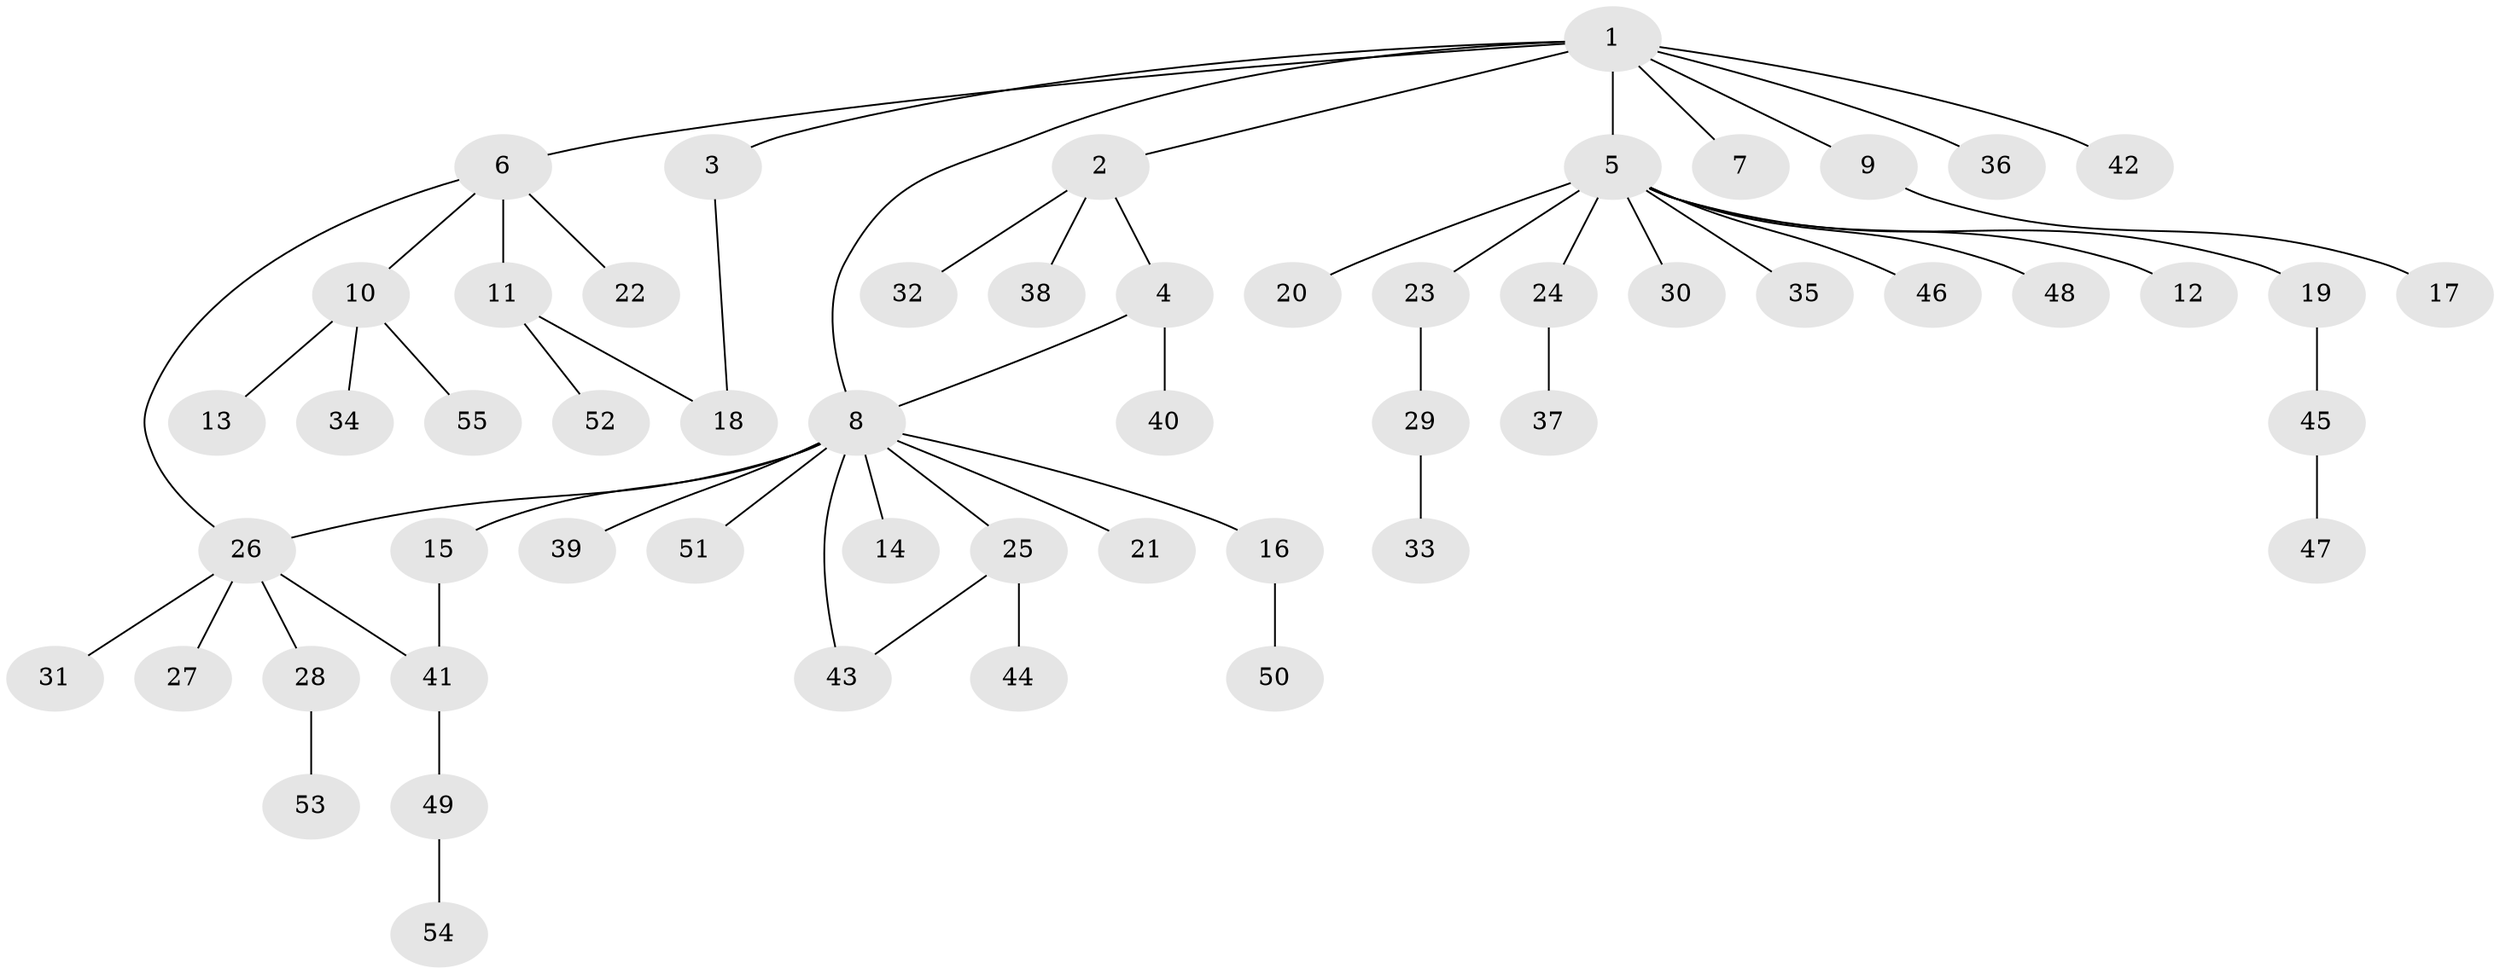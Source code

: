// Generated by graph-tools (version 1.1) at 2025/01/03/09/25 03:01:56]
// undirected, 55 vertices, 59 edges
graph export_dot {
graph [start="1"]
  node [color=gray90,style=filled];
  1;
  2;
  3;
  4;
  5;
  6;
  7;
  8;
  9;
  10;
  11;
  12;
  13;
  14;
  15;
  16;
  17;
  18;
  19;
  20;
  21;
  22;
  23;
  24;
  25;
  26;
  27;
  28;
  29;
  30;
  31;
  32;
  33;
  34;
  35;
  36;
  37;
  38;
  39;
  40;
  41;
  42;
  43;
  44;
  45;
  46;
  47;
  48;
  49;
  50;
  51;
  52;
  53;
  54;
  55;
  1 -- 2;
  1 -- 3;
  1 -- 5;
  1 -- 6;
  1 -- 7;
  1 -- 8;
  1 -- 9;
  1 -- 36;
  1 -- 42;
  2 -- 4;
  2 -- 32;
  2 -- 38;
  3 -- 18;
  4 -- 8;
  4 -- 40;
  5 -- 12;
  5 -- 19;
  5 -- 20;
  5 -- 23;
  5 -- 24;
  5 -- 30;
  5 -- 35;
  5 -- 46;
  5 -- 48;
  6 -- 10;
  6 -- 11;
  6 -- 22;
  6 -- 26;
  8 -- 14;
  8 -- 15;
  8 -- 16;
  8 -- 21;
  8 -- 25;
  8 -- 26;
  8 -- 39;
  8 -- 43;
  8 -- 51;
  9 -- 17;
  10 -- 13;
  10 -- 34;
  10 -- 55;
  11 -- 18;
  11 -- 52;
  15 -- 41;
  16 -- 50;
  19 -- 45;
  23 -- 29;
  24 -- 37;
  25 -- 43;
  25 -- 44;
  26 -- 27;
  26 -- 28;
  26 -- 31;
  26 -- 41;
  28 -- 53;
  29 -- 33;
  41 -- 49;
  45 -- 47;
  49 -- 54;
}
